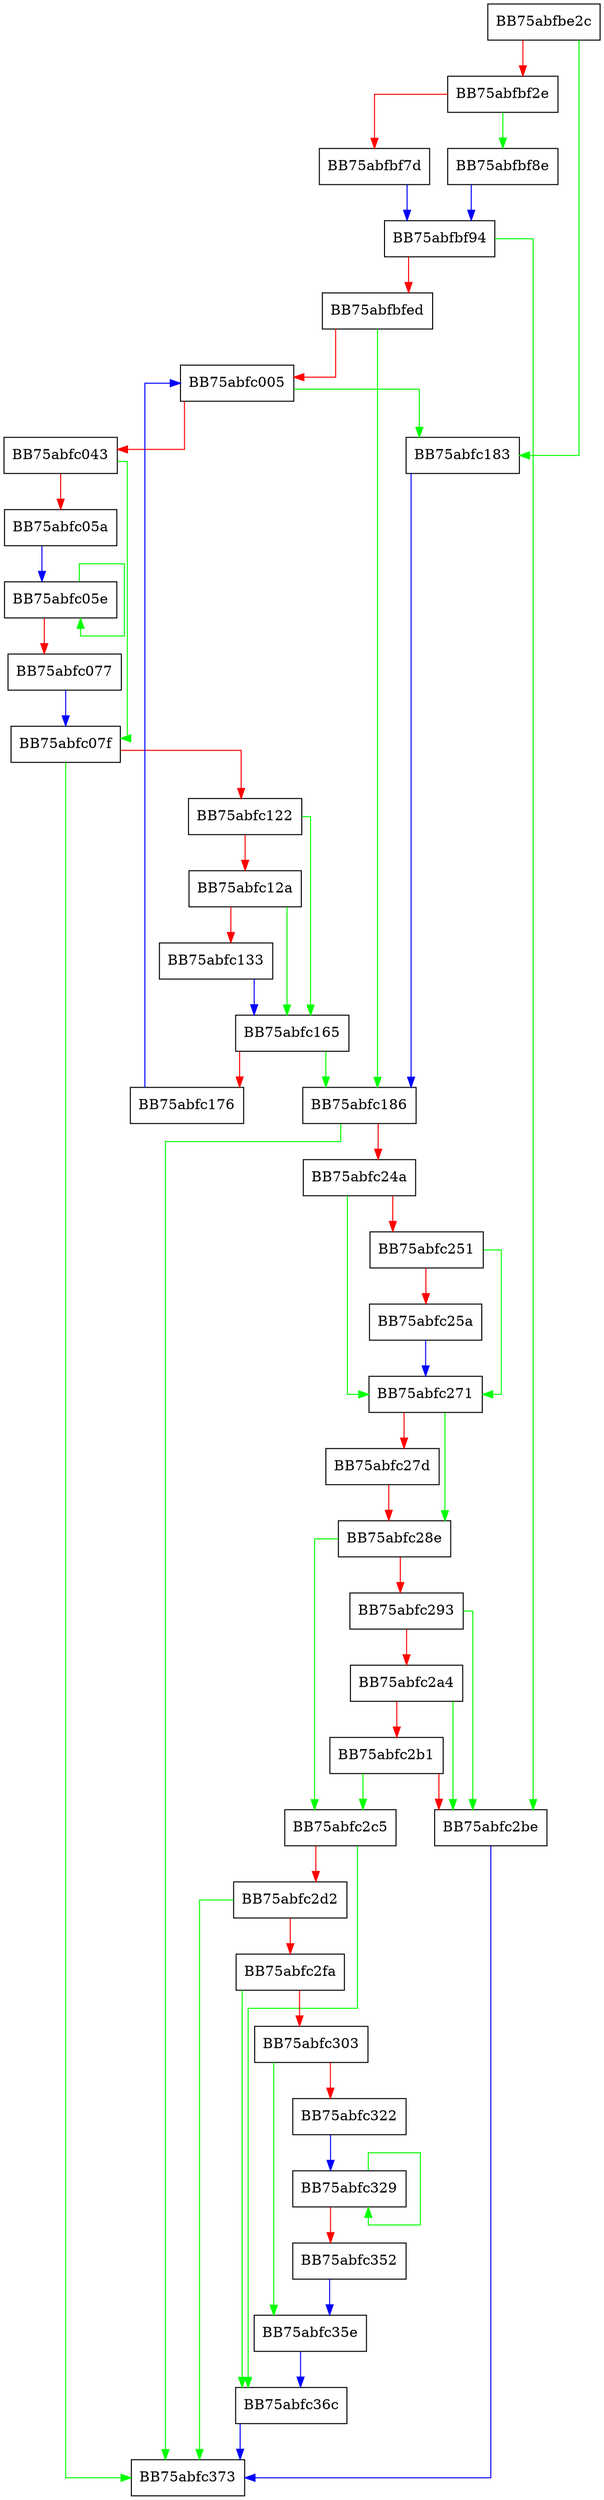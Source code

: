 digraph ZSTD_compressSubBlock_multi {
  node [shape="box"];
  graph [splines=ortho];
  BB75abfbe2c -> BB75abfc183 [color="green"];
  BB75abfbe2c -> BB75abfbf2e [color="red"];
  BB75abfbf2e -> BB75abfbf8e [color="green"];
  BB75abfbf2e -> BB75abfbf7d [color="red"];
  BB75abfbf7d -> BB75abfbf94 [color="blue"];
  BB75abfbf8e -> BB75abfbf94 [color="blue"];
  BB75abfbf94 -> BB75abfc2be [color="green"];
  BB75abfbf94 -> BB75abfbfed [color="red"];
  BB75abfbfed -> BB75abfc186 [color="green"];
  BB75abfbfed -> BB75abfc005 [color="red"];
  BB75abfc005 -> BB75abfc183 [color="green"];
  BB75abfc005 -> BB75abfc043 [color="red"];
  BB75abfc043 -> BB75abfc07f [color="green"];
  BB75abfc043 -> BB75abfc05a [color="red"];
  BB75abfc05a -> BB75abfc05e [color="blue"];
  BB75abfc05e -> BB75abfc05e [color="green"];
  BB75abfc05e -> BB75abfc077 [color="red"];
  BB75abfc077 -> BB75abfc07f [color="blue"];
  BB75abfc07f -> BB75abfc373 [color="green"];
  BB75abfc07f -> BB75abfc122 [color="red"];
  BB75abfc122 -> BB75abfc165 [color="green"];
  BB75abfc122 -> BB75abfc12a [color="red"];
  BB75abfc12a -> BB75abfc165 [color="green"];
  BB75abfc12a -> BB75abfc133 [color="red"];
  BB75abfc133 -> BB75abfc165 [color="blue"];
  BB75abfc165 -> BB75abfc186 [color="green"];
  BB75abfc165 -> BB75abfc176 [color="red"];
  BB75abfc176 -> BB75abfc005 [color="blue"];
  BB75abfc183 -> BB75abfc186 [color="blue"];
  BB75abfc186 -> BB75abfc373 [color="green"];
  BB75abfc186 -> BB75abfc24a [color="red"];
  BB75abfc24a -> BB75abfc271 [color="green"];
  BB75abfc24a -> BB75abfc251 [color="red"];
  BB75abfc251 -> BB75abfc271 [color="green"];
  BB75abfc251 -> BB75abfc25a [color="red"];
  BB75abfc25a -> BB75abfc271 [color="blue"];
  BB75abfc271 -> BB75abfc28e [color="green"];
  BB75abfc271 -> BB75abfc27d [color="red"];
  BB75abfc27d -> BB75abfc28e [color="red"];
  BB75abfc28e -> BB75abfc2c5 [color="green"];
  BB75abfc28e -> BB75abfc293 [color="red"];
  BB75abfc293 -> BB75abfc2be [color="green"];
  BB75abfc293 -> BB75abfc2a4 [color="red"];
  BB75abfc2a4 -> BB75abfc2be [color="green"];
  BB75abfc2a4 -> BB75abfc2b1 [color="red"];
  BB75abfc2b1 -> BB75abfc2c5 [color="green"];
  BB75abfc2b1 -> BB75abfc2be [color="red"];
  BB75abfc2be -> BB75abfc373 [color="blue"];
  BB75abfc2c5 -> BB75abfc36c [color="green"];
  BB75abfc2c5 -> BB75abfc2d2 [color="red"];
  BB75abfc2d2 -> BB75abfc373 [color="green"];
  BB75abfc2d2 -> BB75abfc2fa [color="red"];
  BB75abfc2fa -> BB75abfc36c [color="green"];
  BB75abfc2fa -> BB75abfc303 [color="red"];
  BB75abfc303 -> BB75abfc35e [color="green"];
  BB75abfc303 -> BB75abfc322 [color="red"];
  BB75abfc322 -> BB75abfc329 [color="blue"];
  BB75abfc329 -> BB75abfc329 [color="green"];
  BB75abfc329 -> BB75abfc352 [color="red"];
  BB75abfc352 -> BB75abfc35e [color="blue"];
  BB75abfc35e -> BB75abfc36c [color="blue"];
  BB75abfc36c -> BB75abfc373 [color="blue"];
}
